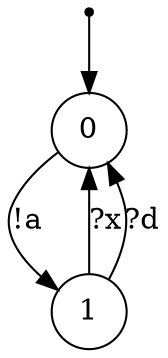 digraph {
 node [shape=point] ENTRY
 node [shape=circle]
 ENTRY -> 0
0 -> 1 [label="!a"]
1 -> 0 [label="?x"]
1 -> 0 [label="?d"]
}